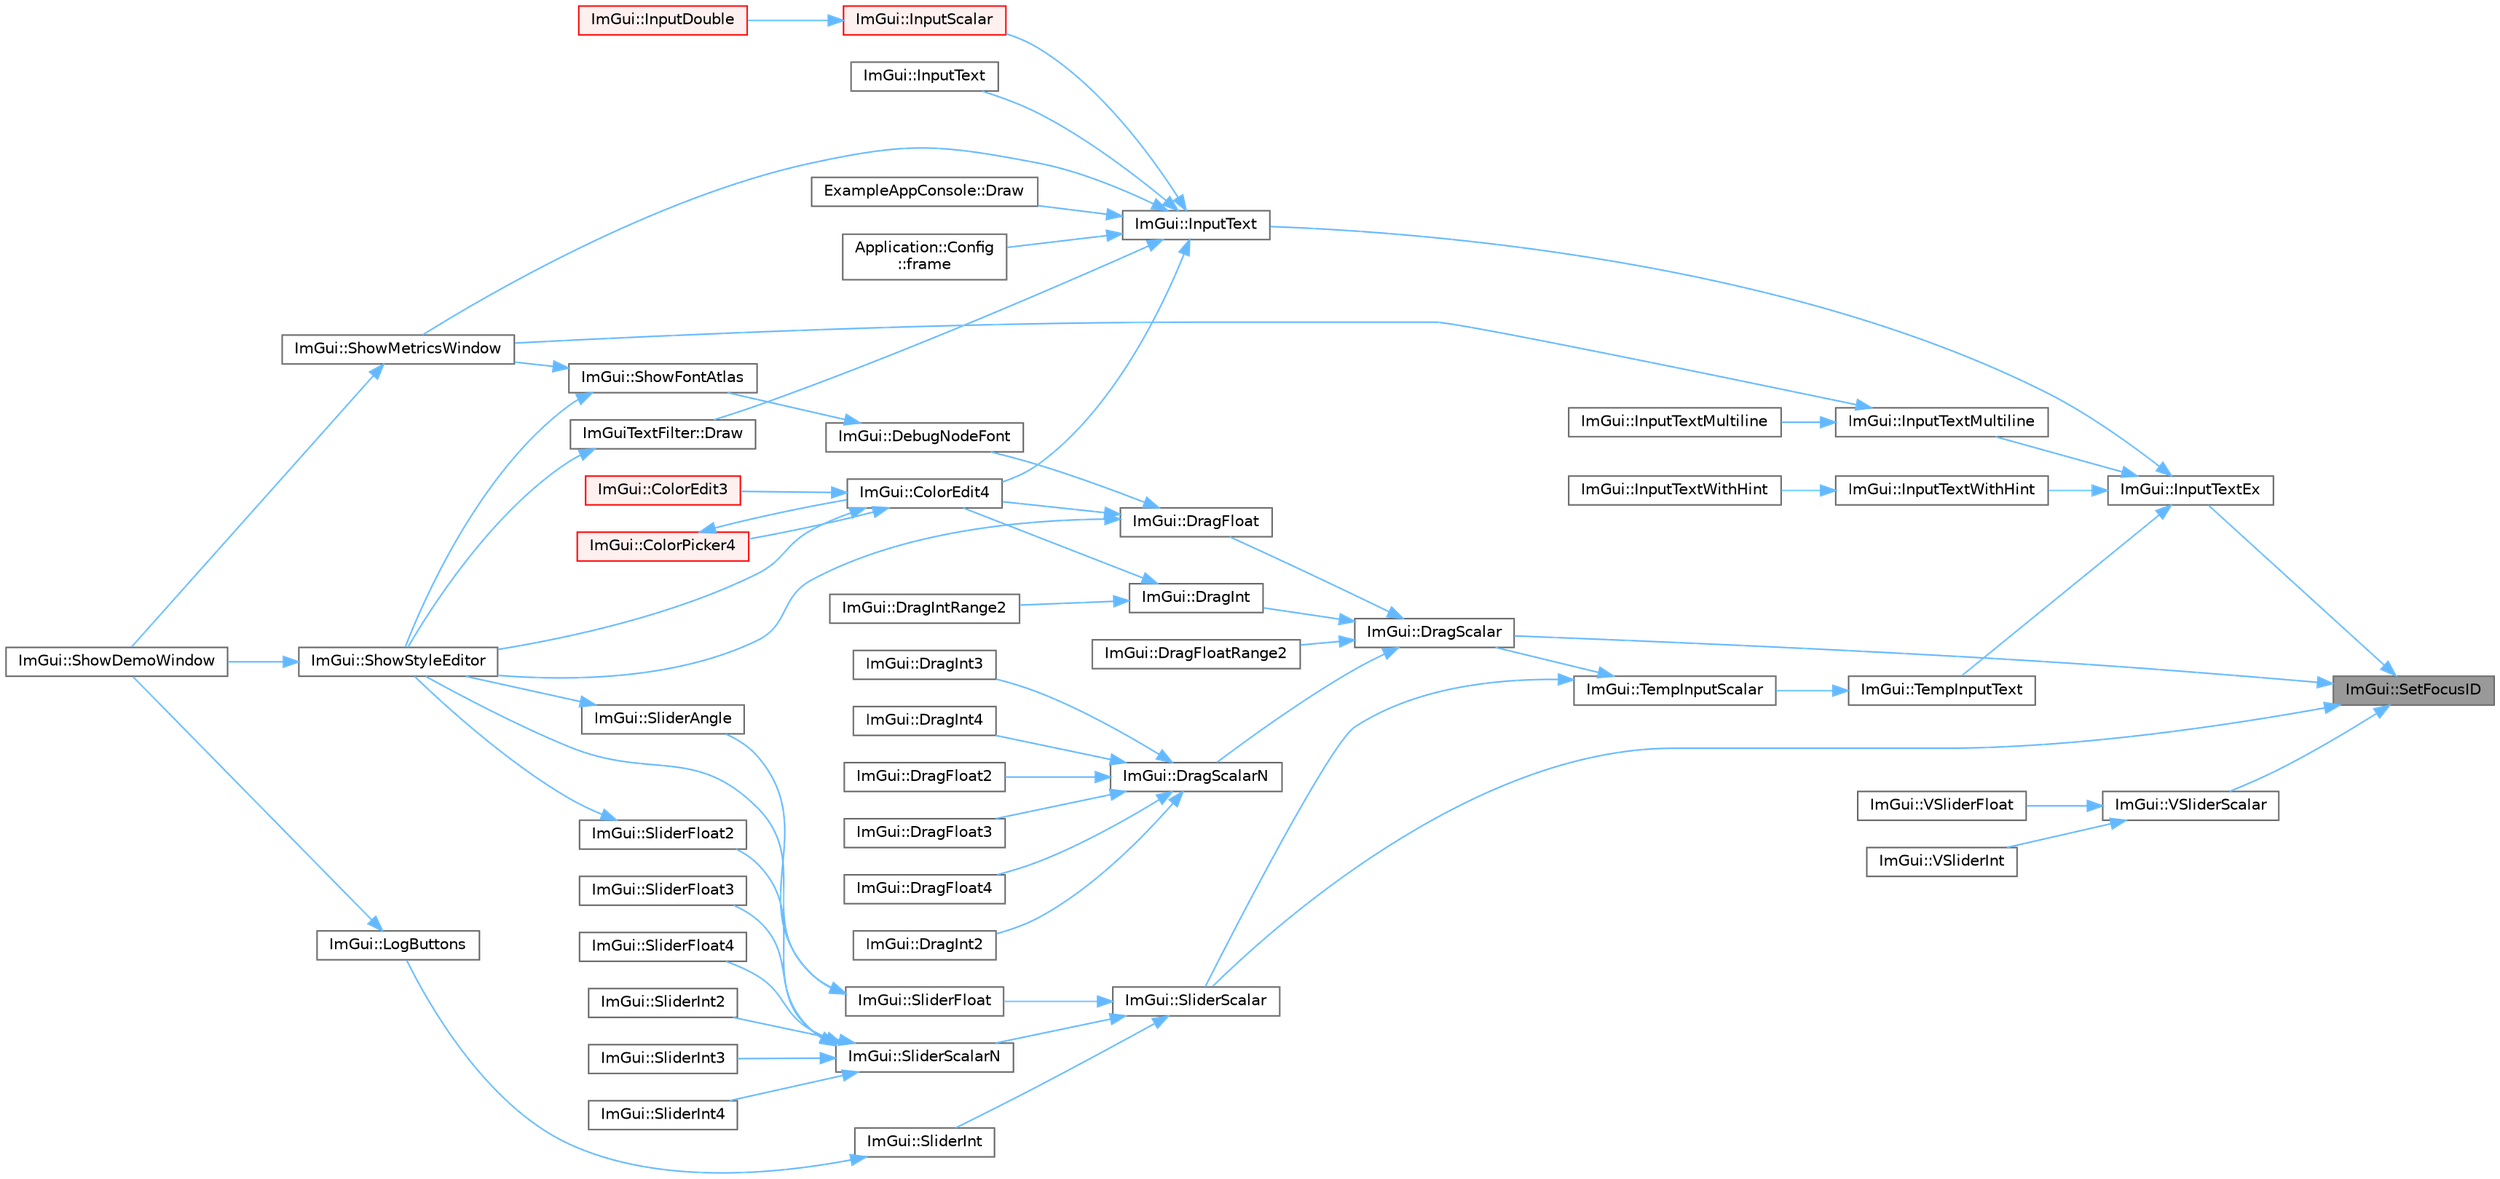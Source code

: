 digraph "ImGui::SetFocusID"
{
 // LATEX_PDF_SIZE
  bgcolor="transparent";
  edge [fontname=Helvetica,fontsize=10,labelfontname=Helvetica,labelfontsize=10];
  node [fontname=Helvetica,fontsize=10,shape=box,height=0.2,width=0.4];
  rankdir="RL";
  Node1 [id="Node000001",label="ImGui::SetFocusID",height=0.2,width=0.4,color="gray40", fillcolor="grey60", style="filled", fontcolor="black",tooltip=" "];
  Node1 -> Node2 [id="edge1_Node000001_Node000002",dir="back",color="steelblue1",style="solid",tooltip=" "];
  Node2 [id="Node000002",label="ImGui::DragScalar",height=0.2,width=0.4,color="grey40", fillcolor="white", style="filled",URL="$namespace_im_gui.html#a17d8926e8f44a6d00575b12081c51fe0",tooltip=" "];
  Node2 -> Node3 [id="edge2_Node000002_Node000003",dir="back",color="steelblue1",style="solid",tooltip=" "];
  Node3 [id="Node000003",label="ImGui::DragFloat",height=0.2,width=0.4,color="grey40", fillcolor="white", style="filled",URL="$namespace_im_gui.html#aab1b20e7bf98aa7bbdb26f8cd3ad91e6",tooltip=" "];
  Node3 -> Node4 [id="edge3_Node000003_Node000004",dir="back",color="steelblue1",style="solid",tooltip=" "];
  Node4 [id="Node000004",label="ImGui::ColorEdit4",height=0.2,width=0.4,color="grey40", fillcolor="white", style="filled",URL="$namespace_im_gui.html#ac3f45e2aa0b1d591cc8a2cdf8b566a45",tooltip=" "];
  Node4 -> Node5 [id="edge4_Node000004_Node000005",dir="back",color="steelblue1",style="solid",tooltip=" "];
  Node5 [id="Node000005",label="ImGui::ColorEdit3",height=0.2,width=0.4,color="red", fillcolor="#FFF0F0", style="filled",URL="$namespace_im_gui.html#a5afe76ba1c91f07363e40396e7df656e",tooltip=" "];
  Node4 -> Node7 [id="edge5_Node000004_Node000007",dir="back",color="steelblue1",style="solid",tooltip=" "];
  Node7 [id="Node000007",label="ImGui::ColorPicker4",height=0.2,width=0.4,color="red", fillcolor="#FFF0F0", style="filled",URL="$namespace_im_gui.html#a3d5aae9e0a14aa051d5a799abbe97b32",tooltip=" "];
  Node7 -> Node4 [id="edge6_Node000007_Node000004",dir="back",color="steelblue1",style="solid",tooltip=" "];
  Node4 -> Node10 [id="edge7_Node000004_Node000010",dir="back",color="steelblue1",style="solid",tooltip=" "];
  Node10 [id="Node000010",label="ImGui::ShowStyleEditor",height=0.2,width=0.4,color="grey40", fillcolor="white", style="filled",URL="$namespace_im_gui.html#ab2eb3dec78d054fe3feab1c091ec5de5",tooltip=" "];
  Node10 -> Node11 [id="edge8_Node000010_Node000011",dir="back",color="steelblue1",style="solid",tooltip=" "];
  Node11 [id="Node000011",label="ImGui::ShowDemoWindow",height=0.2,width=0.4,color="grey40", fillcolor="white", style="filled",URL="$namespace_im_gui.html#af95643a0ce4893b9e57c12991922fb18",tooltip=" "];
  Node3 -> Node12 [id="edge9_Node000003_Node000012",dir="back",color="steelblue1",style="solid",tooltip=" "];
  Node12 [id="Node000012",label="ImGui::DebugNodeFont",height=0.2,width=0.4,color="grey40", fillcolor="white", style="filled",URL="$namespace_im_gui.html#ae0207d60728f7e6a47dbcd1d7d84e3cb",tooltip=" "];
  Node12 -> Node13 [id="edge10_Node000012_Node000013",dir="back",color="steelblue1",style="solid",tooltip=" "];
  Node13 [id="Node000013",label="ImGui::ShowFontAtlas",height=0.2,width=0.4,color="grey40", fillcolor="white", style="filled",URL="$namespace_im_gui.html#acab51ec2b39577845309f24535381038",tooltip=" "];
  Node13 -> Node14 [id="edge11_Node000013_Node000014",dir="back",color="steelblue1",style="solid",tooltip=" "];
  Node14 [id="Node000014",label="ImGui::ShowMetricsWindow",height=0.2,width=0.4,color="grey40", fillcolor="white", style="filled",URL="$namespace_im_gui.html#afe7a28c6eb52fff3cc27d5a698fea4ff",tooltip=" "];
  Node14 -> Node11 [id="edge12_Node000014_Node000011",dir="back",color="steelblue1",style="solid",tooltip=" "];
  Node13 -> Node10 [id="edge13_Node000013_Node000010",dir="back",color="steelblue1",style="solid",tooltip=" "];
  Node3 -> Node10 [id="edge14_Node000003_Node000010",dir="back",color="steelblue1",style="solid",tooltip=" "];
  Node2 -> Node15 [id="edge15_Node000002_Node000015",dir="back",color="steelblue1",style="solid",tooltip=" "];
  Node15 [id="Node000015",label="ImGui::DragFloatRange2",height=0.2,width=0.4,color="grey40", fillcolor="white", style="filled",URL="$namespace_im_gui.html#aa6bfd93ead5c47e84b66185da88b8e8c",tooltip=" "];
  Node2 -> Node16 [id="edge16_Node000002_Node000016",dir="back",color="steelblue1",style="solid",tooltip=" "];
  Node16 [id="Node000016",label="ImGui::DragInt",height=0.2,width=0.4,color="grey40", fillcolor="white", style="filled",URL="$namespace_im_gui.html#a3714db739ae51fc75601d7fad234a58b",tooltip=" "];
  Node16 -> Node4 [id="edge17_Node000016_Node000004",dir="back",color="steelblue1",style="solid",tooltip=" "];
  Node16 -> Node17 [id="edge18_Node000016_Node000017",dir="back",color="steelblue1",style="solid",tooltip=" "];
  Node17 [id="Node000017",label="ImGui::DragIntRange2",height=0.2,width=0.4,color="grey40", fillcolor="white", style="filled",URL="$namespace_im_gui.html#a27a0380e0480671c7cd854dd7bfc6bd1",tooltip=" "];
  Node2 -> Node18 [id="edge19_Node000002_Node000018",dir="back",color="steelblue1",style="solid",tooltip=" "];
  Node18 [id="Node000018",label="ImGui::DragScalarN",height=0.2,width=0.4,color="grey40", fillcolor="white", style="filled",URL="$namespace_im_gui.html#a1265d2b30ced1fca909e26c8f718fcbd",tooltip=" "];
  Node18 -> Node19 [id="edge20_Node000018_Node000019",dir="back",color="steelblue1",style="solid",tooltip=" "];
  Node19 [id="Node000019",label="ImGui::DragFloat2",height=0.2,width=0.4,color="grey40", fillcolor="white", style="filled",URL="$namespace_im_gui.html#afc9ce10d78534a5c186cee0b337f7471",tooltip=" "];
  Node18 -> Node20 [id="edge21_Node000018_Node000020",dir="back",color="steelblue1",style="solid",tooltip=" "];
  Node20 [id="Node000020",label="ImGui::DragFloat3",height=0.2,width=0.4,color="grey40", fillcolor="white", style="filled",URL="$namespace_im_gui.html#a5ffcbb0240077cf2f300960db3c0a3d7",tooltip=" "];
  Node18 -> Node21 [id="edge22_Node000018_Node000021",dir="back",color="steelblue1",style="solid",tooltip=" "];
  Node21 [id="Node000021",label="ImGui::DragFloat4",height=0.2,width=0.4,color="grey40", fillcolor="white", style="filled",URL="$namespace_im_gui.html#a43e4508fb0c6a82cf6d78a645965dd57",tooltip=" "];
  Node18 -> Node22 [id="edge23_Node000018_Node000022",dir="back",color="steelblue1",style="solid",tooltip=" "];
  Node22 [id="Node000022",label="ImGui::DragInt2",height=0.2,width=0.4,color="grey40", fillcolor="white", style="filled",URL="$namespace_im_gui.html#a56e3ba8164b0b78b46f01a3a2f7fe00b",tooltip=" "];
  Node18 -> Node23 [id="edge24_Node000018_Node000023",dir="back",color="steelblue1",style="solid",tooltip=" "];
  Node23 [id="Node000023",label="ImGui::DragInt3",height=0.2,width=0.4,color="grey40", fillcolor="white", style="filled",URL="$namespace_im_gui.html#af4be377242ba2480b28b116390af7261",tooltip=" "];
  Node18 -> Node24 [id="edge25_Node000018_Node000024",dir="back",color="steelblue1",style="solid",tooltip=" "];
  Node24 [id="Node000024",label="ImGui::DragInt4",height=0.2,width=0.4,color="grey40", fillcolor="white", style="filled",URL="$namespace_im_gui.html#a5d75e4d3263272f22eb2001652397e55",tooltip=" "];
  Node1 -> Node25 [id="edge26_Node000001_Node000025",dir="back",color="steelblue1",style="solid",tooltip=" "];
  Node25 [id="Node000025",label="ImGui::InputTextEx",height=0.2,width=0.4,color="grey40", fillcolor="white", style="filled",URL="$namespace_im_gui.html#af89af17ecc11653f25fea1e50e195de6",tooltip=" "];
  Node25 -> Node26 [id="edge27_Node000025_Node000026",dir="back",color="steelblue1",style="solid",tooltip=" "];
  Node26 [id="Node000026",label="ImGui::InputText",height=0.2,width=0.4,color="grey40", fillcolor="white", style="filled",URL="$namespace_im_gui.html#aa72b5760a3a206729723a587ac7c8519",tooltip=" "];
  Node26 -> Node4 [id="edge28_Node000026_Node000004",dir="back",color="steelblue1",style="solid",tooltip=" "];
  Node26 -> Node27 [id="edge29_Node000026_Node000027",dir="back",color="steelblue1",style="solid",tooltip=" "];
  Node27 [id="Node000027",label="ExampleAppConsole::Draw",height=0.2,width=0.4,color="grey40", fillcolor="white", style="filled",URL="$struct_example_app_console.html#a0518a09c7e8648dd52c7c06df19ac17a",tooltip=" "];
  Node26 -> Node28 [id="edge30_Node000026_Node000028",dir="back",color="steelblue1",style="solid",tooltip=" "];
  Node28 [id="Node000028",label="ImGuiTextFilter::Draw",height=0.2,width=0.4,color="grey40", fillcolor="white", style="filled",URL="$struct_im_gui_text_filter.html#ab93ad5985019ff9d3781606551fc26cc",tooltip=" "];
  Node28 -> Node10 [id="edge31_Node000028_Node000010",dir="back",color="steelblue1",style="solid",tooltip=" "];
  Node26 -> Node29 [id="edge32_Node000026_Node000029",dir="back",color="steelblue1",style="solid",tooltip=" "];
  Node29 [id="Node000029",label="Application::Config\l::frame",height=0.2,width=0.4,color="grey40", fillcolor="white", style="filled",URL="$class_application_1_1_config.html#a291cc3a874949e121dcf83a3f90681bc",tooltip=" "];
  Node26 -> Node30 [id="edge33_Node000026_Node000030",dir="back",color="steelblue1",style="solid",tooltip=" "];
  Node30 [id="Node000030",label="ImGui::InputScalar",height=0.2,width=0.4,color="red", fillcolor="#FFF0F0", style="filled",URL="$namespace_im_gui.html#afdb54540b7480872fbb746f64344b374",tooltip=" "];
  Node30 -> Node31 [id="edge34_Node000030_Node000031",dir="back",color="steelblue1",style="solid",tooltip=" "];
  Node31 [id="Node000031",label="ImGui::InputDouble",height=0.2,width=0.4,color="red", fillcolor="#FFF0F0", style="filled",URL="$namespace_im_gui.html#ad941c3cfa561ca35b674fd5802bcf870",tooltip=" "];
  Node26 -> Node42 [id="edge35_Node000026_Node000042",dir="back",color="steelblue1",style="solid",tooltip=" "];
  Node42 [id="Node000042",label="ImGui::InputText",height=0.2,width=0.4,color="grey40", fillcolor="white", style="filled",URL="$namespace_im_gui.html#a27fe05fc98111a29564a22400096b91f",tooltip=" "];
  Node26 -> Node14 [id="edge36_Node000026_Node000014",dir="back",color="steelblue1",style="solid",tooltip=" "];
  Node25 -> Node43 [id="edge37_Node000025_Node000043",dir="back",color="steelblue1",style="solid",tooltip=" "];
  Node43 [id="Node000043",label="ImGui::InputTextMultiline",height=0.2,width=0.4,color="grey40", fillcolor="white", style="filled",URL="$namespace_im_gui.html#a0470693929ed9930cbf5b737577c2414",tooltip=" "];
  Node43 -> Node44 [id="edge38_Node000043_Node000044",dir="back",color="steelblue1",style="solid",tooltip=" "];
  Node44 [id="Node000044",label="ImGui::InputTextMultiline",height=0.2,width=0.4,color="grey40", fillcolor="white", style="filled",URL="$namespace_im_gui.html#af8c6be5f8ecd879edf7fee6769976329",tooltip=" "];
  Node43 -> Node14 [id="edge39_Node000043_Node000014",dir="back",color="steelblue1",style="solid",tooltip=" "];
  Node25 -> Node45 [id="edge40_Node000025_Node000045",dir="back",color="steelblue1",style="solid",tooltip=" "];
  Node45 [id="Node000045",label="ImGui::InputTextWithHint",height=0.2,width=0.4,color="grey40", fillcolor="white", style="filled",URL="$namespace_im_gui.html#aee5a5127f494966ad16e578714e8fac2",tooltip=" "];
  Node45 -> Node46 [id="edge41_Node000045_Node000046",dir="back",color="steelblue1",style="solid",tooltip=" "];
  Node46 [id="Node000046",label="ImGui::InputTextWithHint",height=0.2,width=0.4,color="grey40", fillcolor="white", style="filled",URL="$namespace_im_gui.html#ad95e19f8707e06a0ae8b06374bbe9ec1",tooltip=" "];
  Node25 -> Node47 [id="edge42_Node000025_Node000047",dir="back",color="steelblue1",style="solid",tooltip=" "];
  Node47 [id="Node000047",label="ImGui::TempInputText",height=0.2,width=0.4,color="grey40", fillcolor="white", style="filled",URL="$namespace_im_gui.html#ae85def71d2fcf5409035b583b315964e",tooltip=" "];
  Node47 -> Node48 [id="edge43_Node000047_Node000048",dir="back",color="steelblue1",style="solid",tooltip=" "];
  Node48 [id="Node000048",label="ImGui::TempInputScalar",height=0.2,width=0.4,color="grey40", fillcolor="white", style="filled",URL="$namespace_im_gui.html#a392fed3e7db2a75abf217bf84c6abce9",tooltip=" "];
  Node48 -> Node2 [id="edge44_Node000048_Node000002",dir="back",color="steelblue1",style="solid",tooltip=" "];
  Node48 -> Node49 [id="edge45_Node000048_Node000049",dir="back",color="steelblue1",style="solid",tooltip=" "];
  Node49 [id="Node000049",label="ImGui::SliderScalar",height=0.2,width=0.4,color="grey40", fillcolor="white", style="filled",URL="$namespace_im_gui.html#afdd7faa9a69f75b8d674cdc207441bea",tooltip=" "];
  Node49 -> Node50 [id="edge46_Node000049_Node000050",dir="back",color="steelblue1",style="solid",tooltip=" "];
  Node50 [id="Node000050",label="ImGui::SliderFloat",height=0.2,width=0.4,color="grey40", fillcolor="white", style="filled",URL="$namespace_im_gui.html#a864f761801792a0cc5ce3408f3392cfc",tooltip=" "];
  Node50 -> Node10 [id="edge47_Node000050_Node000010",dir="back",color="steelblue1",style="solid",tooltip=" "];
  Node50 -> Node51 [id="edge48_Node000050_Node000051",dir="back",color="steelblue1",style="solid",tooltip=" "];
  Node51 [id="Node000051",label="ImGui::SliderAngle",height=0.2,width=0.4,color="grey40", fillcolor="white", style="filled",URL="$namespace_im_gui.html#acd162f7732c5c7be7b8651d7e43bb979",tooltip=" "];
  Node51 -> Node10 [id="edge49_Node000051_Node000010",dir="back",color="steelblue1",style="solid",tooltip=" "];
  Node49 -> Node52 [id="edge50_Node000049_Node000052",dir="back",color="steelblue1",style="solid",tooltip=" "];
  Node52 [id="Node000052",label="ImGui::SliderInt",height=0.2,width=0.4,color="grey40", fillcolor="white", style="filled",URL="$namespace_im_gui.html#a580128c9b35d1a9fc5b7a057f6f5464a",tooltip=" "];
  Node52 -> Node53 [id="edge51_Node000052_Node000053",dir="back",color="steelblue1",style="solid",tooltip=" "];
  Node53 [id="Node000053",label="ImGui::LogButtons",height=0.2,width=0.4,color="grey40", fillcolor="white", style="filled",URL="$namespace_im_gui.html#a7bd295da4be19bab98262c76fcaeb4fb",tooltip=" "];
  Node53 -> Node11 [id="edge52_Node000053_Node000011",dir="back",color="steelblue1",style="solid",tooltip=" "];
  Node49 -> Node54 [id="edge53_Node000049_Node000054",dir="back",color="steelblue1",style="solid",tooltip=" "];
  Node54 [id="Node000054",label="ImGui::SliderScalarN",height=0.2,width=0.4,color="grey40", fillcolor="white", style="filled",URL="$namespace_im_gui.html#a64031a4ad000695c1e1d3f42792f4bb4",tooltip=" "];
  Node54 -> Node55 [id="edge54_Node000054_Node000055",dir="back",color="steelblue1",style="solid",tooltip=" "];
  Node55 [id="Node000055",label="ImGui::SliderFloat2",height=0.2,width=0.4,color="grey40", fillcolor="white", style="filled",URL="$namespace_im_gui.html#a65ed4a55f13d467b06075c951b310c23",tooltip=" "];
  Node55 -> Node10 [id="edge55_Node000055_Node000010",dir="back",color="steelblue1",style="solid",tooltip=" "];
  Node54 -> Node56 [id="edge56_Node000054_Node000056",dir="back",color="steelblue1",style="solid",tooltip=" "];
  Node56 [id="Node000056",label="ImGui::SliderFloat3",height=0.2,width=0.4,color="grey40", fillcolor="white", style="filled",URL="$namespace_im_gui.html#a9fb9ae936849ae17be13c9b6a0391585",tooltip=" "];
  Node54 -> Node57 [id="edge57_Node000054_Node000057",dir="back",color="steelblue1",style="solid",tooltip=" "];
  Node57 [id="Node000057",label="ImGui::SliderFloat4",height=0.2,width=0.4,color="grey40", fillcolor="white", style="filled",URL="$namespace_im_gui.html#acee94c7b89963d8fec32de541cd7205f",tooltip=" "];
  Node54 -> Node58 [id="edge58_Node000054_Node000058",dir="back",color="steelblue1",style="solid",tooltip=" "];
  Node58 [id="Node000058",label="ImGui::SliderInt2",height=0.2,width=0.4,color="grey40", fillcolor="white", style="filled",URL="$namespace_im_gui.html#a9913948869631d72e4fa5dd69235350e",tooltip=" "];
  Node54 -> Node59 [id="edge59_Node000054_Node000059",dir="back",color="steelblue1",style="solid",tooltip=" "];
  Node59 [id="Node000059",label="ImGui::SliderInt3",height=0.2,width=0.4,color="grey40", fillcolor="white", style="filled",URL="$namespace_im_gui.html#ab1e67cf69998479a59677e332dba745b",tooltip=" "];
  Node54 -> Node60 [id="edge60_Node000054_Node000060",dir="back",color="steelblue1",style="solid",tooltip=" "];
  Node60 [id="Node000060",label="ImGui::SliderInt4",height=0.2,width=0.4,color="grey40", fillcolor="white", style="filled",URL="$namespace_im_gui.html#a9a0bb4c55424177ab7894e5a87bd91ea",tooltip=" "];
  Node1 -> Node49 [id="edge61_Node000001_Node000049",dir="back",color="steelblue1",style="solid",tooltip=" "];
  Node1 -> Node61 [id="edge62_Node000001_Node000061",dir="back",color="steelblue1",style="solid",tooltip=" "];
  Node61 [id="Node000061",label="ImGui::VSliderScalar",height=0.2,width=0.4,color="grey40", fillcolor="white", style="filled",URL="$namespace_im_gui.html#a6ad24ca37a530d43f9d1c727d94e4829",tooltip=" "];
  Node61 -> Node62 [id="edge63_Node000061_Node000062",dir="back",color="steelblue1",style="solid",tooltip=" "];
  Node62 [id="Node000062",label="ImGui::VSliderFloat",height=0.2,width=0.4,color="grey40", fillcolor="white", style="filled",URL="$namespace_im_gui.html#a990332e589b828093786bbc007b9bfda",tooltip=" "];
  Node61 -> Node63 [id="edge64_Node000061_Node000063",dir="back",color="steelblue1",style="solid",tooltip=" "];
  Node63 [id="Node000063",label="ImGui::VSliderInt",height=0.2,width=0.4,color="grey40", fillcolor="white", style="filled",URL="$namespace_im_gui.html#a3cf7cf500353bf13250e29d788bd3fff",tooltip=" "];
}
